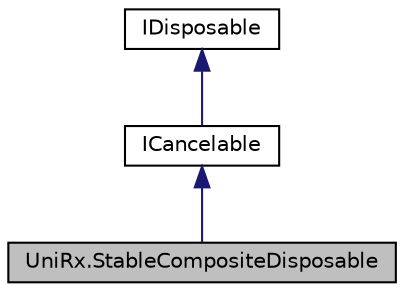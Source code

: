digraph "UniRx.StableCompositeDisposable"
{
 // LATEX_PDF_SIZE
  edge [fontname="Helvetica",fontsize="10",labelfontname="Helvetica",labelfontsize="10"];
  node [fontname="Helvetica",fontsize="10",shape=record];
  Node1 [label="UniRx.StableCompositeDisposable",height=0.2,width=0.4,color="black", fillcolor="grey75", style="filled", fontcolor="black",tooltip="Represents a group of disposable resources that are disposed together."];
  Node2 -> Node1 [dir="back",color="midnightblue",fontsize="10",style="solid",fontname="Helvetica"];
  Node2 [label="ICancelable",height=0.2,width=0.4,color="black", fillcolor="white", style="filled",URL="$interface_uni_rx_1_1_i_cancelable.html",tooltip=" "];
  Node3 -> Node2 [dir="back",color="midnightblue",fontsize="10",style="solid",fontname="Helvetica"];
  Node3 [label="IDisposable",height=0.2,width=0.4,color="black", fillcolor="white", style="filled",tooltip=" "];
}
